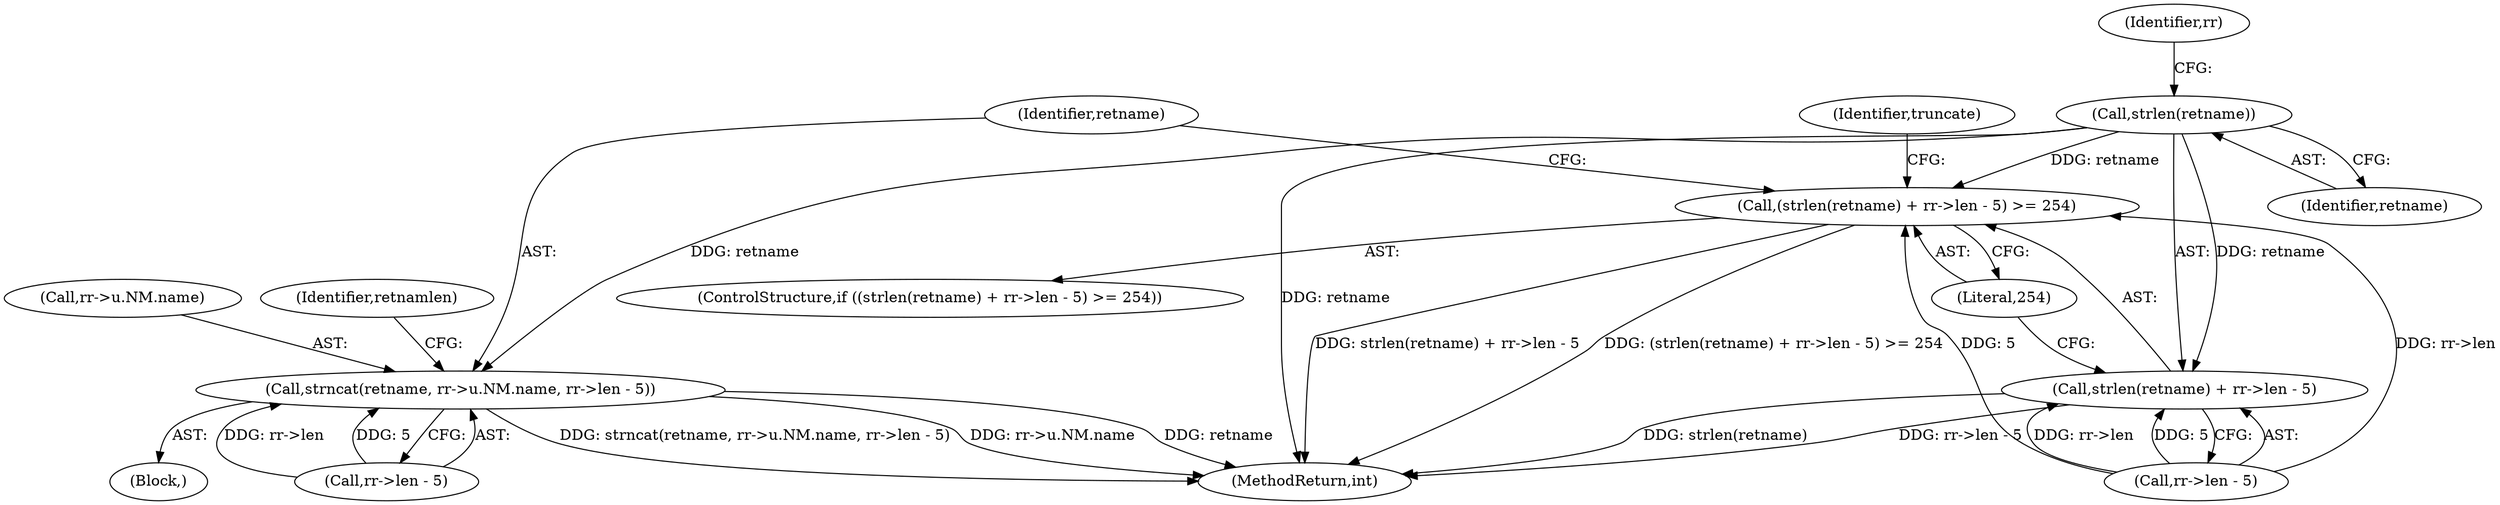 digraph "1_linux_99d825822eade8d827a1817357cbf3f889a552d6@API" {
"1000312" [label="(Call,strlen(retname))"];
"1000310" [label="(Call,(strlen(retname) + rr->len - 5) >= 254)"];
"1000311" [label="(Call,strlen(retname) + rr->len - 5)"];
"1000325" [label="(Call,strncat(retname, rr->u.NM.name, rr->len - 5))"];
"1000313" [label="(Identifier,retname)"];
"1000316" [label="(Identifier,rr)"];
"1000325" [label="(Call,strncat(retname, rr->u.NM.name, rr->len - 5))"];
"1000311" [label="(Call,strlen(retname) + rr->len - 5)"];
"1000319" [label="(Literal,254)"];
"1000334" [label="(Call,rr->len - 5)"];
"1000314" [label="(Call,rr->len - 5)"];
"1000340" [label="(Identifier,retnamlen)"];
"1000309" [label="(ControlStructure,if ((strlen(retname) + rr->len - 5) >= 254))"];
"1000207" [label="(Block,)"];
"1000327" [label="(Call,rr->u.NM.name)"];
"1000322" [label="(Identifier,truncate)"];
"1000326" [label="(Identifier,retname)"];
"1000312" [label="(Call,strlen(retname))"];
"1000385" [label="(MethodReturn,int)"];
"1000310" [label="(Call,(strlen(retname) + rr->len - 5) >= 254)"];
"1000312" -> "1000311"  [label="AST: "];
"1000312" -> "1000313"  [label="CFG: "];
"1000313" -> "1000312"  [label="AST: "];
"1000316" -> "1000312"  [label="CFG: "];
"1000312" -> "1000385"  [label="DDG: retname"];
"1000312" -> "1000310"  [label="DDG: retname"];
"1000312" -> "1000311"  [label="DDG: retname"];
"1000312" -> "1000325"  [label="DDG: retname"];
"1000310" -> "1000309"  [label="AST: "];
"1000310" -> "1000319"  [label="CFG: "];
"1000311" -> "1000310"  [label="AST: "];
"1000319" -> "1000310"  [label="AST: "];
"1000322" -> "1000310"  [label="CFG: "];
"1000326" -> "1000310"  [label="CFG: "];
"1000310" -> "1000385"  [label="DDG: (strlen(retname) + rr->len - 5) >= 254"];
"1000310" -> "1000385"  [label="DDG: strlen(retname) + rr->len - 5"];
"1000314" -> "1000310"  [label="DDG: rr->len"];
"1000314" -> "1000310"  [label="DDG: 5"];
"1000311" -> "1000314"  [label="CFG: "];
"1000314" -> "1000311"  [label="AST: "];
"1000319" -> "1000311"  [label="CFG: "];
"1000311" -> "1000385"  [label="DDG: strlen(retname)"];
"1000311" -> "1000385"  [label="DDG: rr->len - 5"];
"1000314" -> "1000311"  [label="DDG: rr->len"];
"1000314" -> "1000311"  [label="DDG: 5"];
"1000325" -> "1000207"  [label="AST: "];
"1000325" -> "1000334"  [label="CFG: "];
"1000326" -> "1000325"  [label="AST: "];
"1000327" -> "1000325"  [label="AST: "];
"1000334" -> "1000325"  [label="AST: "];
"1000340" -> "1000325"  [label="CFG: "];
"1000325" -> "1000385"  [label="DDG: retname"];
"1000325" -> "1000385"  [label="DDG: strncat(retname, rr->u.NM.name, rr->len - 5)"];
"1000325" -> "1000385"  [label="DDG: rr->u.NM.name"];
"1000334" -> "1000325"  [label="DDG: rr->len"];
"1000334" -> "1000325"  [label="DDG: 5"];
}
